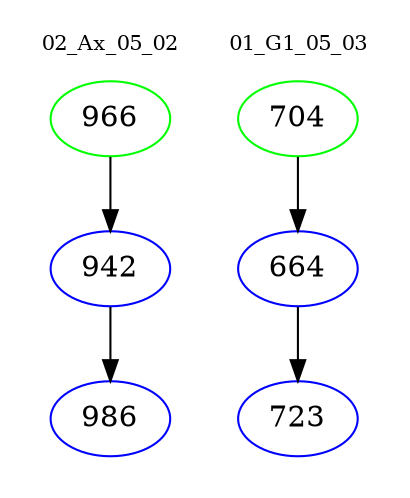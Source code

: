 digraph{
subgraph cluster_0 {
color = white
label = "02_Ax_05_02";
fontsize=10;
T0_966 [label="966", color="green"]
T0_966 -> T0_942 [color="black"]
T0_942 [label="942", color="blue"]
T0_942 -> T0_986 [color="black"]
T0_986 [label="986", color="blue"]
}
subgraph cluster_1 {
color = white
label = "01_G1_05_03";
fontsize=10;
T1_704 [label="704", color="green"]
T1_704 -> T1_664 [color="black"]
T1_664 [label="664", color="blue"]
T1_664 -> T1_723 [color="black"]
T1_723 [label="723", color="blue"]
}
}
